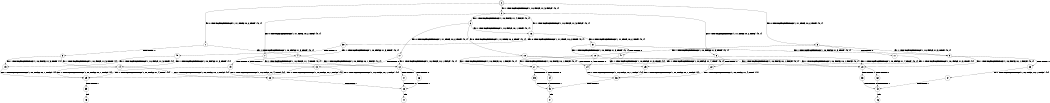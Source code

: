 digraph BCG {
size = "7, 10.5";
center = TRUE;
node [shape = circle];
0 [peripheries = 2];
0 -> 1 [label = "EX !0 !ATOMIC_EXCH_BRANCH (1, +1, TRUE, +0, 2, TRUE) !{0, 1}"];
0 -> 2 [label = "EX !1 !ATOMIC_EXCH_BRANCH (1, +0, FALSE, +1, 3, FALSE) !{0, 1}"];
0 -> 3 [label = "EX !0 !ATOMIC_EXCH_BRANCH (1, +1, TRUE, +0, 2, TRUE) !{0, 1}"];
1 -> 4 [label = "EX !1 !ATOMIC_EXCH_BRANCH (1, +0, FALSE, +1, 3, TRUE) !{0, 1}"];
1 -> 5 [label = "TERMINATE !0"];
2 -> 6 [label = "EX !1 !ATOMIC_EXCH_BRANCH (1, +0, FALSE, +1, 4, FALSE) !{0, 1}"];
2 -> 7 [label = "EX !0 !ATOMIC_EXCH_BRANCH (1, +1, TRUE, +0, 2, TRUE) !{0, 1}"];
2 -> 8 [label = "EX !0 !ATOMIC_EXCH_BRANCH (1, +1, TRUE, +0, 2, TRUE) !{0, 1}"];
3 -> 9 [label = "EX !1 !ATOMIC_EXCH_BRANCH (1, +0, FALSE, +1, 3, TRUE) !{0, 1}"];
3 -> 10 [label = "EX !1 !ATOMIC_EXCH_BRANCH (1, +0, FALSE, +1, 3, TRUE) !{0, 1}"];
3 -> 11 [label = "TERMINATE !0"];
4 -> 12 [label = "EX !1 !ATOMIC_EXCH_BRANCH (1, +0, FALSE, +0, 1, FALSE) !{0, 1}"];
4 -> 13 [label = "TERMINATE !0"];
5 -> 14 [label = "EX !1 !ATOMIC_EXCH_BRANCH (1, +0, FALSE, +1, 3, TRUE) !{1}"];
5 -> 15 [label = "EX !1 !ATOMIC_EXCH_BRANCH (1, +0, FALSE, +1, 3, TRUE) !{1}"];
6 -> 16 [label = "EX !1 !ATOMIC_EXCH_BRANCH (1, +0, FALSE, +0, 1, TRUE) !{0, 1}"];
6 -> 17 [label = "EX !0 !ATOMIC_EXCH_BRANCH (1, +1, TRUE, +0, 2, TRUE) !{0, 1}"];
6 -> 18 [label = "EX !0 !ATOMIC_EXCH_BRANCH (1, +1, TRUE, +0, 2, TRUE) !{0, 1}"];
7 -> 12 [label = "EX !1 !ATOMIC_EXCH_BRANCH (1, +0, FALSE, +1, 4, TRUE) !{0, 1}"];
7 -> 19 [label = "TERMINATE !0"];
8 -> 20 [label = "EX !1 !ATOMIC_EXCH_BRANCH (1, +0, FALSE, +1, 4, TRUE) !{0, 1}"];
8 -> 21 [label = "EX !1 !ATOMIC_EXCH_BRANCH (1, +0, FALSE, +1, 4, TRUE) !{0, 1}"];
8 -> 22 [label = "TERMINATE !0"];
9 -> 20 [label = "EX !1 !ATOMIC_EXCH_BRANCH (1, +0, FALSE, +0, 1, FALSE) !{0, 1}"];
9 -> 23 [label = "TERMINATE !0"];
10 -> 20 [label = "EX !1 !ATOMIC_EXCH_BRANCH (1, +0, FALSE, +0, 1, FALSE) !{0, 1}"];
10 -> 21 [label = "EX !1 !ATOMIC_EXCH_BRANCH (1, +0, FALSE, +0, 1, FALSE) !{0, 1}"];
10 -> 24 [label = "TERMINATE !0"];
11 -> 25 [label = "EX !1 !ATOMIC_EXCH_BRANCH (1, +0, FALSE, +1, 3, TRUE) !{1}"];
12 -> 26 [label = "TERMINATE !0"];
12 -> 27 [label = "TERMINATE !1"];
13 -> 28 [label = "EX !1 !ATOMIC_EXCH_BRANCH (1, +0, FALSE, +0, 1, FALSE) !{1}"];
13 -> 29 [label = "EX !1 !ATOMIC_EXCH_BRANCH (1, +0, FALSE, +0, 1, FALSE) !{1}"];
14 -> 28 [label = "EX !1 !ATOMIC_EXCH_BRANCH (1, +0, FALSE, +0, 1, FALSE) !{1}"];
14 -> 29 [label = "EX !1 !ATOMIC_EXCH_BRANCH (1, +0, FALSE, +0, 1, FALSE) !{1}"];
15 -> 29 [label = "EX !1 !ATOMIC_EXCH_BRANCH (1, +0, FALSE, +0, 1, FALSE) !{1}"];
16 -> 2 [label = "EX !1 !ATOMIC_EXCH_BRANCH (1, +0, FALSE, +1, 3, FALSE) !{0, 1}"];
16 -> 30 [label = "EX !0 !ATOMIC_EXCH_BRANCH (1, +1, TRUE, +0, 2, TRUE) !{0, 1}"];
16 -> 31 [label = "EX !0 !ATOMIC_EXCH_BRANCH (1, +1, TRUE, +0, 2, TRUE) !{0, 1}"];
17 -> 12 [label = "EX !1 !ATOMIC_EXCH_BRANCH (1, +0, FALSE, +0, 1, FALSE) !{0, 1}"];
17 -> 13 [label = "TERMINATE !0"];
18 -> 20 [label = "EX !1 !ATOMIC_EXCH_BRANCH (1, +0, FALSE, +0, 1, FALSE) !{0, 1}"];
18 -> 21 [label = "EX !1 !ATOMIC_EXCH_BRANCH (1, +0, FALSE, +0, 1, FALSE) !{0, 1}"];
18 -> 24 [label = "TERMINATE !0"];
19 -> 28 [label = "EX !1 !ATOMIC_EXCH_BRANCH (1, +0, FALSE, +1, 4, TRUE) !{1}"];
19 -> 29 [label = "EX !1 !ATOMIC_EXCH_BRANCH (1, +0, FALSE, +1, 4, TRUE) !{1}"];
20 -> 32 [label = "TERMINATE !0"];
20 -> 33 [label = "TERMINATE !1"];
21 -> 34 [label = "TERMINATE !0"];
21 -> 35 [label = "TERMINATE !1"];
22 -> 36 [label = "EX !1 !ATOMIC_EXCH_BRANCH (1, +0, FALSE, +1, 4, TRUE) !{1}"];
23 -> 37 [label = "EX !1 !ATOMIC_EXCH_BRANCH (1, +0, FALSE, +0, 1, FALSE) !{1}"];
24 -> 36 [label = "EX !1 !ATOMIC_EXCH_BRANCH (1, +0, FALSE, +0, 1, FALSE) !{1}"];
25 -> 36 [label = "EX !1 !ATOMIC_EXCH_BRANCH (1, +0, FALSE, +0, 1, FALSE) !{1}"];
26 -> 38 [label = "TERMINATE !1"];
27 -> 38 [label = "TERMINATE !0"];
28 -> 38 [label = "TERMINATE !1"];
29 -> 39 [label = "TERMINATE !1"];
30 -> 4 [label = "EX !1 !ATOMIC_EXCH_BRANCH (1, +0, FALSE, +1, 3, TRUE) !{0, 1}"];
30 -> 40 [label = "TERMINATE !0"];
31 -> 9 [label = "EX !1 !ATOMIC_EXCH_BRANCH (1, +0, FALSE, +1, 3, TRUE) !{0, 1}"];
31 -> 10 [label = "EX !1 !ATOMIC_EXCH_BRANCH (1, +0, FALSE, +1, 3, TRUE) !{0, 1}"];
31 -> 41 [label = "TERMINATE !0"];
32 -> 42 [label = "TERMINATE !1"];
33 -> 42 [label = "TERMINATE !0"];
34 -> 43 [label = "TERMINATE !1"];
35 -> 43 [label = "TERMINATE !0"];
36 -> 43 [label = "TERMINATE !1"];
37 -> 42 [label = "TERMINATE !1"];
38 -> 44 [label = "exit"];
39 -> 45 [label = "exit"];
40 -> 14 [label = "EX !1 !ATOMIC_EXCH_BRANCH (1, +0, FALSE, +1, 3, TRUE) !{1}"];
40 -> 15 [label = "EX !1 !ATOMIC_EXCH_BRANCH (1, +0, FALSE, +1, 3, TRUE) !{1}"];
41 -> 25 [label = "EX !1 !ATOMIC_EXCH_BRANCH (1, +0, FALSE, +1, 3, TRUE) !{1}"];
42 -> 46 [label = "exit"];
43 -> 47 [label = "exit"];
}
